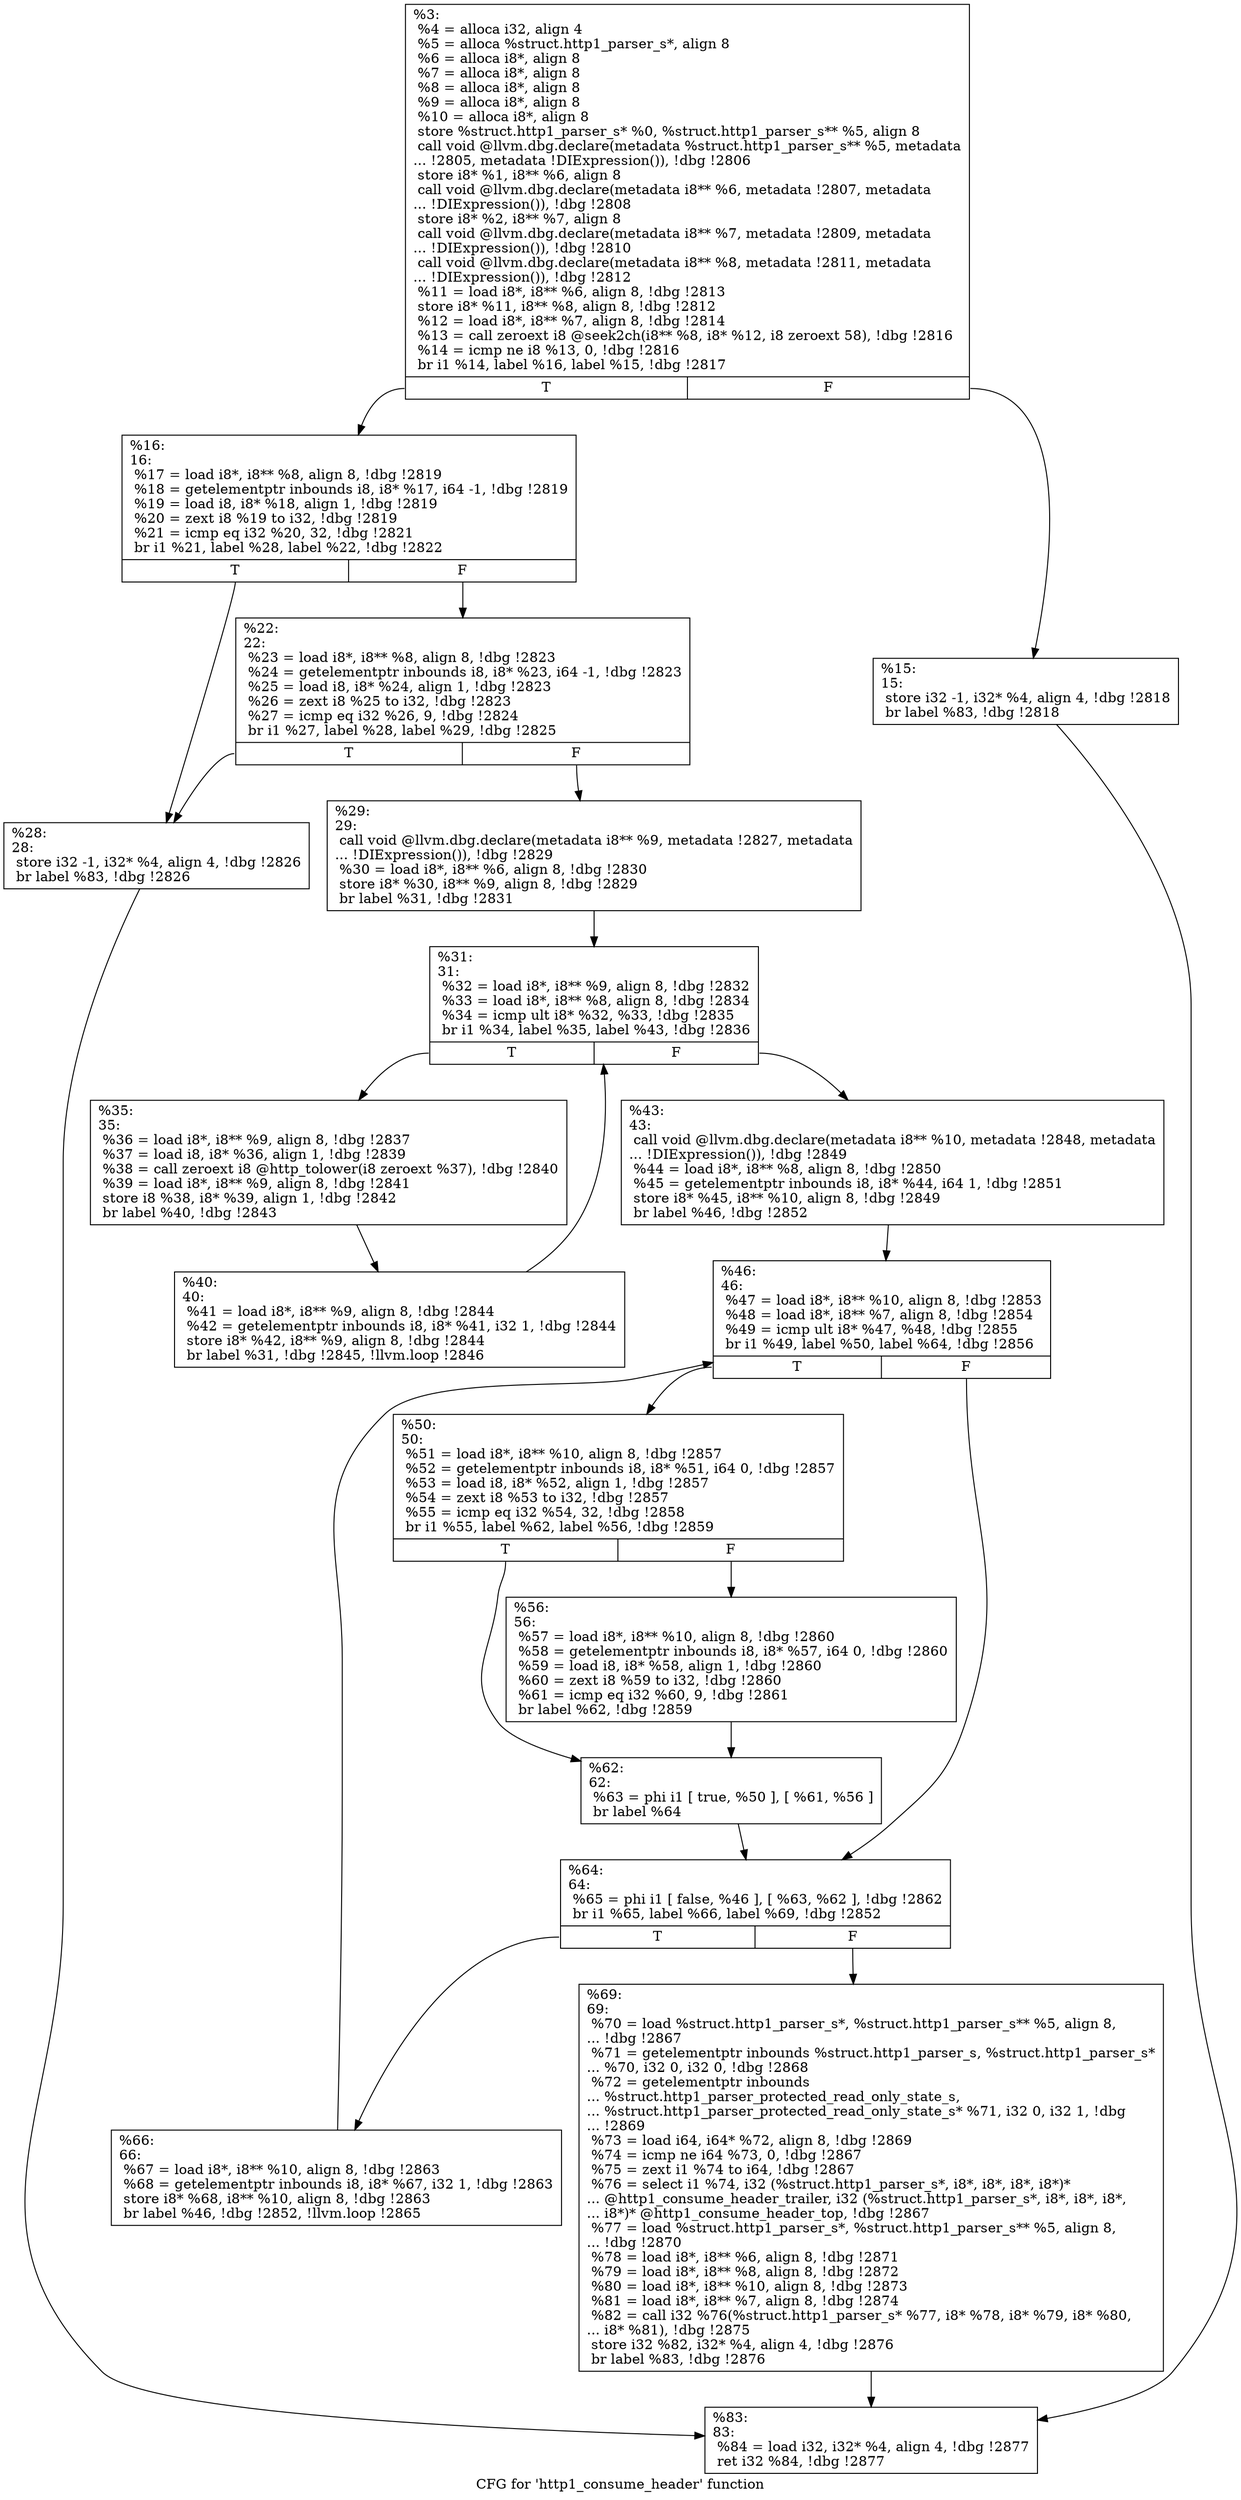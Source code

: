 digraph "CFG for 'http1_consume_header' function" {
	label="CFG for 'http1_consume_header' function";

	Node0x5568522132e0 [shape=record,label="{%3:\l  %4 = alloca i32, align 4\l  %5 = alloca %struct.http1_parser_s*, align 8\l  %6 = alloca i8*, align 8\l  %7 = alloca i8*, align 8\l  %8 = alloca i8*, align 8\l  %9 = alloca i8*, align 8\l  %10 = alloca i8*, align 8\l  store %struct.http1_parser_s* %0, %struct.http1_parser_s** %5, align 8\l  call void @llvm.dbg.declare(metadata %struct.http1_parser_s** %5, metadata\l... !2805, metadata !DIExpression()), !dbg !2806\l  store i8* %1, i8** %6, align 8\l  call void @llvm.dbg.declare(metadata i8** %6, metadata !2807, metadata\l... !DIExpression()), !dbg !2808\l  store i8* %2, i8** %7, align 8\l  call void @llvm.dbg.declare(metadata i8** %7, metadata !2809, metadata\l... !DIExpression()), !dbg !2810\l  call void @llvm.dbg.declare(metadata i8** %8, metadata !2811, metadata\l... !DIExpression()), !dbg !2812\l  %11 = load i8*, i8** %6, align 8, !dbg !2813\l  store i8* %11, i8** %8, align 8, !dbg !2812\l  %12 = load i8*, i8** %7, align 8, !dbg !2814\l  %13 = call zeroext i8 @seek2ch(i8** %8, i8* %12, i8 zeroext 58), !dbg !2816\l  %14 = icmp ne i8 %13, 0, !dbg !2816\l  br i1 %14, label %16, label %15, !dbg !2817\l|{<s0>T|<s1>F}}"];
	Node0x5568522132e0:s0 -> Node0x55685221d9d0;
	Node0x5568522132e0:s1 -> Node0x55685221d980;
	Node0x55685221d980 [shape=record,label="{%15:\l15:                                               \l  store i32 -1, i32* %4, align 4, !dbg !2818\l  br label %83, !dbg !2818\l}"];
	Node0x55685221d980 -> Node0x55685221de80;
	Node0x55685221d9d0 [shape=record,label="{%16:\l16:                                               \l  %17 = load i8*, i8** %8, align 8, !dbg !2819\l  %18 = getelementptr inbounds i8, i8* %17, i64 -1, !dbg !2819\l  %19 = load i8, i8* %18, align 1, !dbg !2819\l  %20 = zext i8 %19 to i32, !dbg !2819\l  %21 = icmp eq i32 %20, 32, !dbg !2821\l  br i1 %21, label %28, label %22, !dbg !2822\l|{<s0>T|<s1>F}}"];
	Node0x55685221d9d0:s0 -> Node0x55685221da70;
	Node0x55685221d9d0:s1 -> Node0x55685221da20;
	Node0x55685221da20 [shape=record,label="{%22:\l22:                                               \l  %23 = load i8*, i8** %8, align 8, !dbg !2823\l  %24 = getelementptr inbounds i8, i8* %23, i64 -1, !dbg !2823\l  %25 = load i8, i8* %24, align 1, !dbg !2823\l  %26 = zext i8 %25 to i32, !dbg !2823\l  %27 = icmp eq i32 %26, 9, !dbg !2824\l  br i1 %27, label %28, label %29, !dbg !2825\l|{<s0>T|<s1>F}}"];
	Node0x55685221da20:s0 -> Node0x55685221da70;
	Node0x55685221da20:s1 -> Node0x55685221dac0;
	Node0x55685221da70 [shape=record,label="{%28:\l28:                                               \l  store i32 -1, i32* %4, align 4, !dbg !2826\l  br label %83, !dbg !2826\l}"];
	Node0x55685221da70 -> Node0x55685221de80;
	Node0x55685221dac0 [shape=record,label="{%29:\l29:                                               \l  call void @llvm.dbg.declare(metadata i8** %9, metadata !2827, metadata\l... !DIExpression()), !dbg !2829\l  %30 = load i8*, i8** %6, align 8, !dbg !2830\l  store i8* %30, i8** %9, align 8, !dbg !2829\l  br label %31, !dbg !2831\l}"];
	Node0x55685221dac0 -> Node0x55685221db10;
	Node0x55685221db10 [shape=record,label="{%31:\l31:                                               \l  %32 = load i8*, i8** %9, align 8, !dbg !2832\l  %33 = load i8*, i8** %8, align 8, !dbg !2834\l  %34 = icmp ult i8* %32, %33, !dbg !2835\l  br i1 %34, label %35, label %43, !dbg !2836\l|{<s0>T|<s1>F}}"];
	Node0x55685221db10:s0 -> Node0x55685221db60;
	Node0x55685221db10:s1 -> Node0x55685221dc00;
	Node0x55685221db60 [shape=record,label="{%35:\l35:                                               \l  %36 = load i8*, i8** %9, align 8, !dbg !2837\l  %37 = load i8, i8* %36, align 1, !dbg !2839\l  %38 = call zeroext i8 @http_tolower(i8 zeroext %37), !dbg !2840\l  %39 = load i8*, i8** %9, align 8, !dbg !2841\l  store i8 %38, i8* %39, align 1, !dbg !2842\l  br label %40, !dbg !2843\l}"];
	Node0x55685221db60 -> Node0x55685221dbb0;
	Node0x55685221dbb0 [shape=record,label="{%40:\l40:                                               \l  %41 = load i8*, i8** %9, align 8, !dbg !2844\l  %42 = getelementptr inbounds i8, i8* %41, i32 1, !dbg !2844\l  store i8* %42, i8** %9, align 8, !dbg !2844\l  br label %31, !dbg !2845, !llvm.loop !2846\l}"];
	Node0x55685221dbb0 -> Node0x55685221db10;
	Node0x55685221dc00 [shape=record,label="{%43:\l43:                                               \l  call void @llvm.dbg.declare(metadata i8** %10, metadata !2848, metadata\l... !DIExpression()), !dbg !2849\l  %44 = load i8*, i8** %8, align 8, !dbg !2850\l  %45 = getelementptr inbounds i8, i8* %44, i64 1, !dbg !2851\l  store i8* %45, i8** %10, align 8, !dbg !2849\l  br label %46, !dbg !2852\l}"];
	Node0x55685221dc00 -> Node0x55685221dc50;
	Node0x55685221dc50 [shape=record,label="{%46:\l46:                                               \l  %47 = load i8*, i8** %10, align 8, !dbg !2853\l  %48 = load i8*, i8** %7, align 8, !dbg !2854\l  %49 = icmp ult i8* %47, %48, !dbg !2855\l  br i1 %49, label %50, label %64, !dbg !2856\l|{<s0>T|<s1>F}}"];
	Node0x55685221dc50:s0 -> Node0x55685221dca0;
	Node0x55685221dc50:s1 -> Node0x55685221dd90;
	Node0x55685221dca0 [shape=record,label="{%50:\l50:                                               \l  %51 = load i8*, i8** %10, align 8, !dbg !2857\l  %52 = getelementptr inbounds i8, i8* %51, i64 0, !dbg !2857\l  %53 = load i8, i8* %52, align 1, !dbg !2857\l  %54 = zext i8 %53 to i32, !dbg !2857\l  %55 = icmp eq i32 %54, 32, !dbg !2858\l  br i1 %55, label %62, label %56, !dbg !2859\l|{<s0>T|<s1>F}}"];
	Node0x55685221dca0:s0 -> Node0x55685221dd40;
	Node0x55685221dca0:s1 -> Node0x55685221dcf0;
	Node0x55685221dcf0 [shape=record,label="{%56:\l56:                                               \l  %57 = load i8*, i8** %10, align 8, !dbg !2860\l  %58 = getelementptr inbounds i8, i8* %57, i64 0, !dbg !2860\l  %59 = load i8, i8* %58, align 1, !dbg !2860\l  %60 = zext i8 %59 to i32, !dbg !2860\l  %61 = icmp eq i32 %60, 9, !dbg !2861\l  br label %62, !dbg !2859\l}"];
	Node0x55685221dcf0 -> Node0x55685221dd40;
	Node0x55685221dd40 [shape=record,label="{%62:\l62:                                               \l  %63 = phi i1 [ true, %50 ], [ %61, %56 ]\l  br label %64\l}"];
	Node0x55685221dd40 -> Node0x55685221dd90;
	Node0x55685221dd90 [shape=record,label="{%64:\l64:                                               \l  %65 = phi i1 [ false, %46 ], [ %63, %62 ], !dbg !2862\l  br i1 %65, label %66, label %69, !dbg !2852\l|{<s0>T|<s1>F}}"];
	Node0x55685221dd90:s0 -> Node0x55685221dde0;
	Node0x55685221dd90:s1 -> Node0x55685221de30;
	Node0x55685221dde0 [shape=record,label="{%66:\l66:                                               \l  %67 = load i8*, i8** %10, align 8, !dbg !2863\l  %68 = getelementptr inbounds i8, i8* %67, i32 1, !dbg !2863\l  store i8* %68, i8** %10, align 8, !dbg !2863\l  br label %46, !dbg !2852, !llvm.loop !2865\l}"];
	Node0x55685221dde0 -> Node0x55685221dc50;
	Node0x55685221de30 [shape=record,label="{%69:\l69:                                               \l  %70 = load %struct.http1_parser_s*, %struct.http1_parser_s** %5, align 8,\l... !dbg !2867\l  %71 = getelementptr inbounds %struct.http1_parser_s, %struct.http1_parser_s*\l... %70, i32 0, i32 0, !dbg !2868\l  %72 = getelementptr inbounds\l... %struct.http1_parser_protected_read_only_state_s,\l... %struct.http1_parser_protected_read_only_state_s* %71, i32 0, i32 1, !dbg\l... !2869\l  %73 = load i64, i64* %72, align 8, !dbg !2869\l  %74 = icmp ne i64 %73, 0, !dbg !2867\l  %75 = zext i1 %74 to i64, !dbg !2867\l  %76 = select i1 %74, i32 (%struct.http1_parser_s*, i8*, i8*, i8*, i8*)*\l... @http1_consume_header_trailer, i32 (%struct.http1_parser_s*, i8*, i8*, i8*,\l... i8*)* @http1_consume_header_top, !dbg !2867\l  %77 = load %struct.http1_parser_s*, %struct.http1_parser_s** %5, align 8,\l... !dbg !2870\l  %78 = load i8*, i8** %6, align 8, !dbg !2871\l  %79 = load i8*, i8** %8, align 8, !dbg !2872\l  %80 = load i8*, i8** %10, align 8, !dbg !2873\l  %81 = load i8*, i8** %7, align 8, !dbg !2874\l  %82 = call i32 %76(%struct.http1_parser_s* %77, i8* %78, i8* %79, i8* %80,\l... i8* %81), !dbg !2875\l  store i32 %82, i32* %4, align 4, !dbg !2876\l  br label %83, !dbg !2876\l}"];
	Node0x55685221de30 -> Node0x55685221de80;
	Node0x55685221de80 [shape=record,label="{%83:\l83:                                               \l  %84 = load i32, i32* %4, align 4, !dbg !2877\l  ret i32 %84, !dbg !2877\l}"];
}
